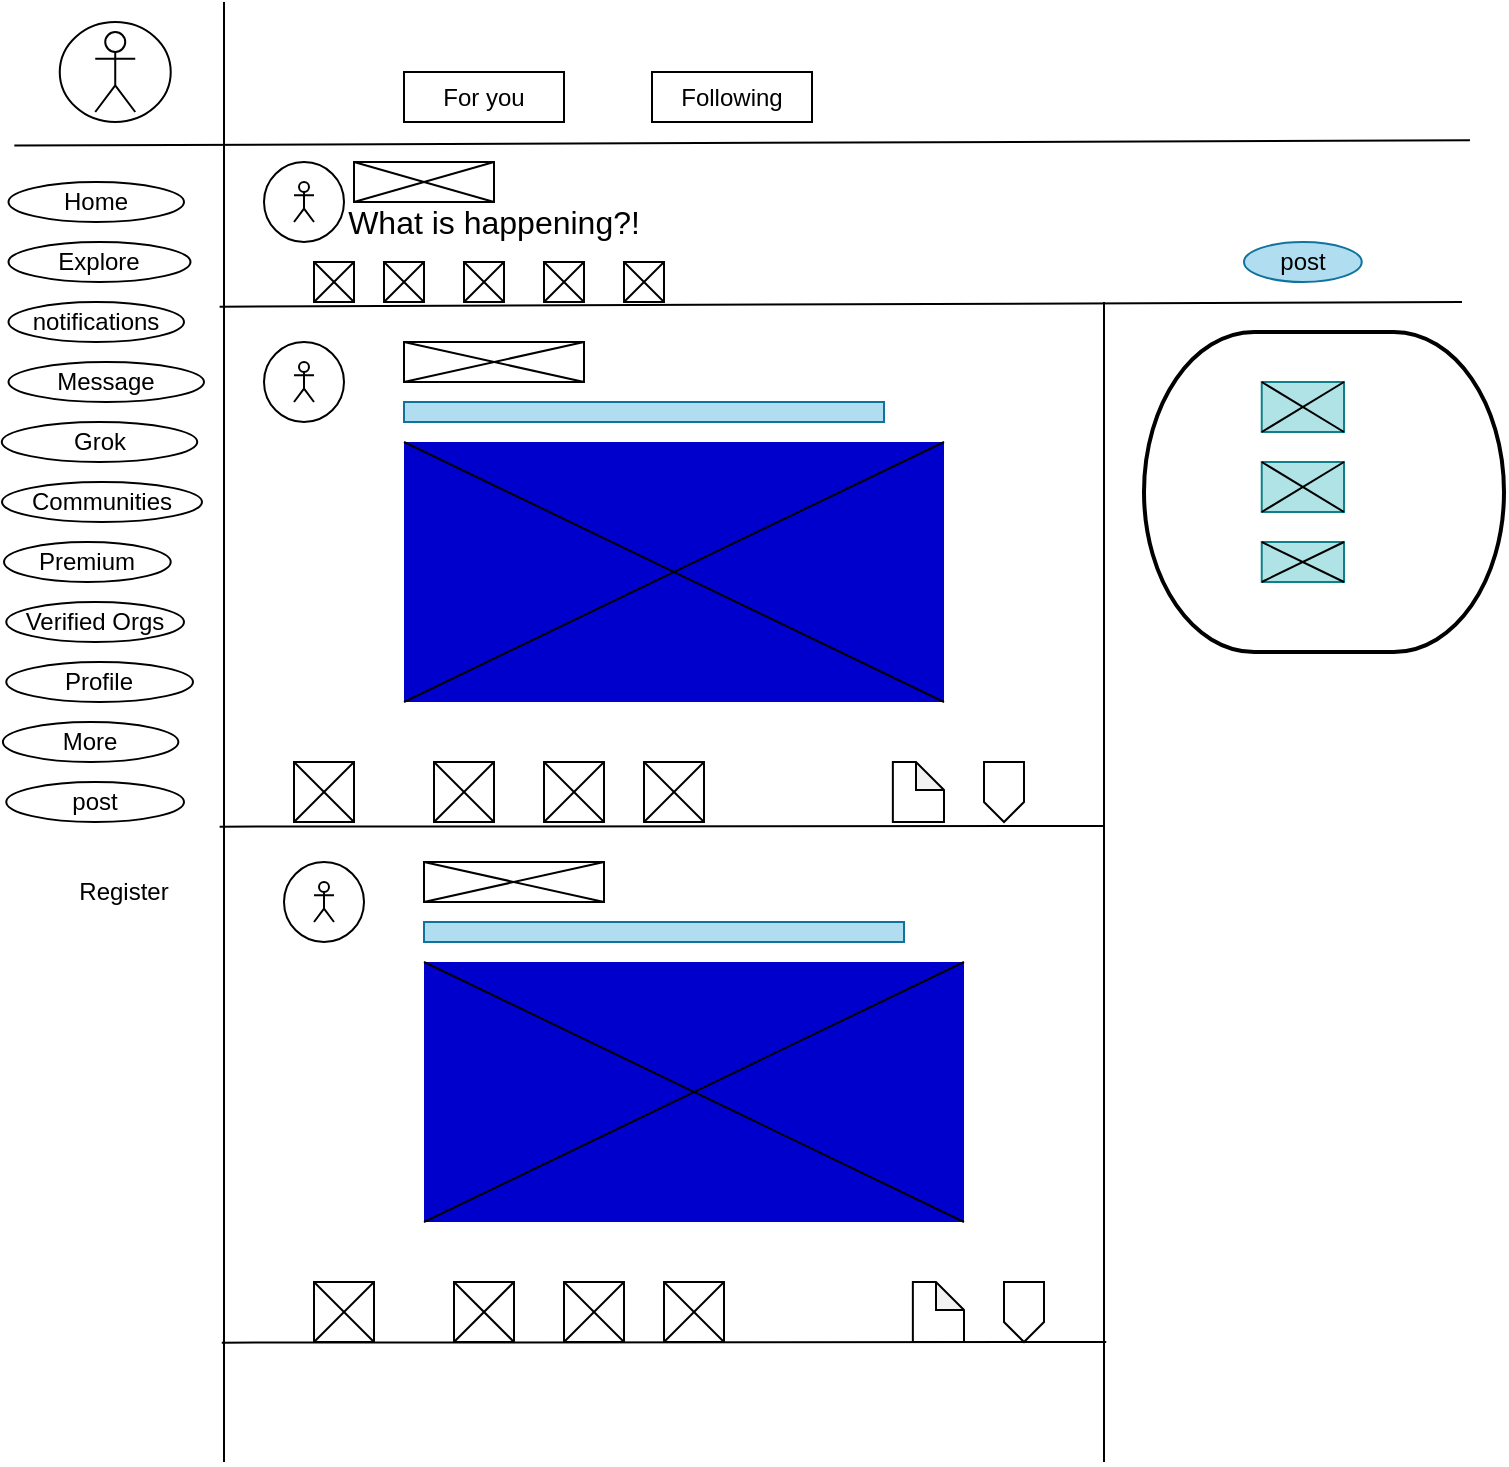 <mxfile version="24.7.17">
  <diagram name="Pagina-1" id="SzeBKCRsk_AWwFdmzQ80">
    <mxGraphModel dx="1290" dy="621" grid="1" gridSize="10" guides="1" tooltips="1" connect="1" arrows="1" fold="1" page="1" pageScale="1" pageWidth="827" pageHeight="1169" math="0" shadow="0">
      <root>
        <mxCell id="0" />
        <mxCell id="1" parent="0" />
        <mxCell id="gKEJSpMiYyEBTIHVQDG1-4" value="" style="whiteSpace=wrap;html=1;shape=umlActor;verticalLabelPosition=bottom;verticalAlign=top;outlineConnect=0;" parent="1" vertex="1">
          <mxGeometry x="95.62" y="65" width="20" height="40" as="geometry" />
        </mxCell>
        <mxCell id="gKEJSpMiYyEBTIHVQDG1-5" value="" style="ellipse;whiteSpace=wrap;html=1;fillColor=none;" parent="1" vertex="1">
          <mxGeometry x="77.87" y="60" width="55.5" height="50" as="geometry" />
        </mxCell>
        <mxCell id="gKEJSpMiYyEBTIHVQDG1-6" value="Home" style="ellipse;whiteSpace=wrap;html=1;fillColor=none;" parent="1" vertex="1">
          <mxGeometry x="52.25" y="140" width="87.75" height="20" as="geometry" />
        </mxCell>
        <mxCell id="gKEJSpMiYyEBTIHVQDG1-7" value="Explore&lt;span style=&quot;color: rgba(0, 0, 0, 0); font-family: monospace; font-size: 0px; text-align: start; text-wrap-mode: nowrap;&quot;&gt;%3CmxGraphModel%3E%3Croot%3E%3CmxCell%20id%3D%220%22%2F%3E%3CmxCell%20id%3D%221%22%20parent%3D%220%22%2F%3E%3CmxCell%20id%3D%222%22%20value%3D%22Home%22%20style%3D%22ellipse%3BwhiteSpace%3Dwrap%3Bhtml%3D1%3BfillColor%3Dnone%3B%22%20vertex%3D%221%22%20parent%3D%221%22%3E%3CmxGeometry%20x%3D%2270%22%20y%3D%22140%22%20width%3D%22100%22%20height%3D%2230%22%20as%3D%22geometry%22%2F%3E%3C%2FmxCell%3E%3C%2Froot%3E%3C%2FmxGraphModel%3E&lt;/span&gt;&lt;span style=&quot;color: rgba(0, 0, 0, 0); font-family: monospace; font-size: 0px; text-align: start; text-wrap-mode: nowrap;&quot;&gt;%3CmxGraphModel%3E%3Croot%3E%3CmxCell%20id%3D%220%22%2F%3E%3CmxCell%20id%3D%221%22%20parent%3D%220%22%2F%3E%3CmxCell%20id%3D%222%22%20value%3D%22Home%22%20style%3D%22ellipse%3BwhiteSpace%3Dwrap%3Bhtml%3D1%3BfillColor%3Dnone%3B%22%20vertex%3D%221%22%20parent%3D%221%22%3E%3CmxGeometry%20x%3D%2270%22%20y%3D%22140%22%20width%3D%22100%22%20height%3D%2230%22%20as%3D%22geometry%22%2F%3E%3C%2FmxCell%3E%3C%2Froot%3E%3C%2FmxGraphModel%3E&lt;/span&gt;" style="ellipse;whiteSpace=wrap;html=1;fillColor=none;" parent="1" vertex="1">
          <mxGeometry x="52.25" y="170" width="91" height="20" as="geometry" />
        </mxCell>
        <mxCell id="gKEJSpMiYyEBTIHVQDG1-8" value="notifications&lt;span style=&quot;color: rgba(0, 0, 0, 0); font-family: monospace; font-size: 0px; text-align: start; text-wrap-mode: nowrap;&quot;&gt;%3CmxGraphModel%3E%3Croot%3E%3CmxCell%20id%3D%220%22%2F%3E%3CmxCell%20id%3D%221%22%20parent%3D%220%22%2F%3E%3CmxCell%20id%3D%222%22%20value%3D%22Home%22%20style%3D%22ellipse%3BwhiteSpace%3Dwrap%3Bhtml%3D1%3BfillColor%3Dnone%3B%22%20vertex%3D%221%22%20parent%3D%221%22%3E%3CmxGeometry%20x%3D%2270%22%20y%3D%22140%22%20width%3D%22100%22%20height%3D%2230%22%20as%3D%22geometry%22%2F%3E%3C%2FmxCell%3E%3C%2Froot%3E%3C%2FmxGraphModel%3E&lt;/span&gt;" style="ellipse;whiteSpace=wrap;html=1;fillColor=none;" parent="1" vertex="1">
          <mxGeometry x="52.25" y="200" width="87.75" height="20" as="geometry" />
        </mxCell>
        <mxCell id="gKEJSpMiYyEBTIHVQDG1-9" value="Message" style="ellipse;whiteSpace=wrap;html=1;fillColor=none;" parent="1" vertex="1">
          <mxGeometry x="52.25" y="230" width="97.75" height="20" as="geometry" />
        </mxCell>
        <mxCell id="gKEJSpMiYyEBTIHVQDG1-10" value="Grok&lt;span style=&quot;color: rgba(0, 0, 0, 0); font-family: monospace; font-size: 0px; text-align: start; text-wrap-mode: nowrap;&quot;&gt;%3CmxGraphModel%3E%3Croot%3E%3CmxCell%20id%3D%220%22%2F%3E%3CmxCell%20id%3D%221%22%20parent%3D%220%22%2F%3E%3CmxCell%20id%3D%222%22%20value%3D%22Message%22%20style%3D%22ellipse%3BwhiteSpace%3Dwrap%3Bhtml%3D1%3BfillColor%3Dnone%3B%22%20vertex%3D%221%22%20parent%3D%221%22%3E%3CmxGeometry%20x%3D%2270%22%20y%3D%22230%22%20width%3D%22100%22%20height%3D%2230%22%20as%3D%22geometry%22%2F%3E%3C%2FmxCell%3E%3C%2Froot%3E%3C%2FmxGraphModel%3E&lt;/span&gt;" style="ellipse;whiteSpace=wrap;html=1;fillColor=none;" parent="1" vertex="1">
          <mxGeometry x="48.88" y="260" width="97.75" height="20" as="geometry" />
        </mxCell>
        <mxCell id="gKEJSpMiYyEBTIHVQDG1-11" value="Communities" style="ellipse;whiteSpace=wrap;html=1;fillColor=none;" parent="1" vertex="1">
          <mxGeometry x="49" y="290" width="100" height="20" as="geometry" />
        </mxCell>
        <mxCell id="gKEJSpMiYyEBTIHVQDG1-12" value="Premium" style="ellipse;whiteSpace=wrap;html=1;fillColor=none;" parent="1" vertex="1">
          <mxGeometry x="50" y="320" width="83.37" height="20" as="geometry" />
        </mxCell>
        <mxCell id="gKEJSpMiYyEBTIHVQDG1-13" value="Verified Orgs" style="ellipse;whiteSpace=wrap;html=1;fillColor=none;" parent="1" vertex="1">
          <mxGeometry x="51.13" y="350" width="88.87" height="20" as="geometry" />
        </mxCell>
        <mxCell id="gKEJSpMiYyEBTIHVQDG1-14" value="Profile" style="ellipse;whiteSpace=wrap;html=1;fillColor=none;" parent="1" vertex="1">
          <mxGeometry x="51.13" y="380" width="93.37" height="20" as="geometry" />
        </mxCell>
        <mxCell id="gKEJSpMiYyEBTIHVQDG1-15" value="More" style="ellipse;whiteSpace=wrap;html=1;fillColor=none;" parent="1" vertex="1">
          <mxGeometry x="49.44" y="410" width="87.75" height="20" as="geometry" />
        </mxCell>
        <mxCell id="gKEJSpMiYyEBTIHVQDG1-16" value="post" style="ellipse;whiteSpace=wrap;html=1;fillColor=none;" parent="1" vertex="1">
          <mxGeometry x="51.13" y="440" width="88.87" height="20" as="geometry" />
        </mxCell>
        <mxCell id="gKEJSpMiYyEBTIHVQDG1-17" value="Register" style="text;html=1;align=center;verticalAlign=middle;whiteSpace=wrap;rounded=0;" parent="1" vertex="1">
          <mxGeometry x="80" y="480" width="60" height="30" as="geometry" />
        </mxCell>
        <mxCell id="gKEJSpMiYyEBTIHVQDG1-18" value="" style="endArrow=none;html=1;rounded=0;exitX=0.004;exitY=0.138;exitDx=0;exitDy=0;exitPerimeter=0;entryX=1.001;entryY=0.133;entryDx=0;entryDy=0;entryPerimeter=0;" parent="1" edge="1">
          <mxGeometry width="50" height="50" relative="1" as="geometry">
            <mxPoint x="55.17" y="121.76" as="sourcePoint" />
            <mxPoint x="782.98" y="119.16" as="targetPoint" />
          </mxGeometry>
        </mxCell>
        <mxCell id="gKEJSpMiYyEBTIHVQDG1-20" value="For you" style="rounded=0;whiteSpace=wrap;html=1;" parent="1" vertex="1">
          <mxGeometry x="250" y="85" width="80" height="25" as="geometry" />
        </mxCell>
        <mxCell id="gKEJSpMiYyEBTIHVQDG1-21" value="Following" style="rounded=0;whiteSpace=wrap;html=1;" parent="1" vertex="1">
          <mxGeometry x="374" y="85" width="80" height="25" as="geometry" />
        </mxCell>
        <mxCell id="gKEJSpMiYyEBTIHVQDG1-22" value="" style="endArrow=none;html=1;rounded=0;exitX=0.004;exitY=0.138;exitDx=0;exitDy=0;exitPerimeter=0;" parent="1" edge="1">
          <mxGeometry width="50" height="50" relative="1" as="geometry">
            <mxPoint x="160" y="50" as="sourcePoint" />
            <mxPoint x="160" y="780" as="targetPoint" />
          </mxGeometry>
        </mxCell>
        <mxCell id="gKEJSpMiYyEBTIHVQDG1-23" value="" style="endArrow=none;html=1;rounded=0;entryX=1.003;entryY=0.284;entryDx=0;entryDy=0;entryPerimeter=0;" parent="1" edge="1">
          <mxGeometry width="50" height="50" relative="1" as="geometry">
            <mxPoint x="157.81" y="202.32" as="sourcePoint" />
            <mxPoint x="779" y="200.0" as="targetPoint" />
          </mxGeometry>
        </mxCell>
        <mxCell id="gKEJSpMiYyEBTIHVQDG1-25" value="" style="ellipse;whiteSpace=wrap;html=1;fillColor=none;" parent="1" vertex="1">
          <mxGeometry x="180" y="220" width="40" height="40" as="geometry" />
        </mxCell>
        <mxCell id="gKEJSpMiYyEBTIHVQDG1-28" value="" style="whiteSpace=wrap;html=1;shape=umlActor;verticalLabelPosition=bottom;verticalAlign=top;outlineConnect=0;" parent="1" vertex="1">
          <mxGeometry x="195" y="140" width="10" height="20" as="geometry" />
        </mxCell>
        <mxCell id="gKEJSpMiYyEBTIHVQDG1-29" value="&lt;font style=&quot;font-size: 16px;&quot;&gt;What is happening?!&lt;/font&gt;" style="text;html=1;align=center;verticalAlign=middle;whiteSpace=wrap;rounded=0;" parent="1" vertex="1">
          <mxGeometry x="220" y="160" width="150" as="geometry" />
        </mxCell>
        <mxCell id="gKEJSpMiYyEBTIHVQDG1-30" value="post" style="ellipse;whiteSpace=wrap;html=1;fillColor=#b1ddf0;strokeColor=#10739e;" parent="1" vertex="1">
          <mxGeometry x="670" y="170" width="58.87" height="20" as="geometry" />
        </mxCell>
        <mxCell id="gKEJSpMiYyEBTIHVQDG1-32" value="" style="whiteSpace=wrap;html=1;aspect=fixed;" parent="1" vertex="1">
          <mxGeometry x="205" y="180" width="20" height="20" as="geometry" />
        </mxCell>
        <mxCell id="gKEJSpMiYyEBTIHVQDG1-33" value="" style="whiteSpace=wrap;html=1;aspect=fixed;" parent="1" vertex="1">
          <mxGeometry x="240" y="180" width="20" height="20" as="geometry" />
        </mxCell>
        <mxCell id="gKEJSpMiYyEBTIHVQDG1-34" value="" style="whiteSpace=wrap;html=1;aspect=fixed;" parent="1" vertex="1">
          <mxGeometry x="280" y="180" width="20" height="20" as="geometry" />
        </mxCell>
        <mxCell id="gKEJSpMiYyEBTIHVQDG1-37" value="" style="whiteSpace=wrap;html=1;aspect=fixed;" parent="1" vertex="1">
          <mxGeometry x="320" y="180" width="20" height="20" as="geometry" />
        </mxCell>
        <mxCell id="gKEJSpMiYyEBTIHVQDG1-38" value="" style="whiteSpace=wrap;html=1;aspect=fixed;" parent="1" vertex="1">
          <mxGeometry x="360" y="180" width="20" height="20" as="geometry" />
        </mxCell>
        <mxCell id="gKEJSpMiYyEBTIHVQDG1-39" value="" style="endArrow=none;html=1;rounded=0;entryX=1;entryY=0;entryDx=0;entryDy=0;exitX=1;exitY=0;exitDx=0;exitDy=0;" parent="1" target="gKEJSpMiYyEBTIHVQDG1-38" edge="1">
          <mxGeometry width="50" height="50" relative="1" as="geometry">
            <mxPoint x="360" y="200" as="sourcePoint" />
            <mxPoint x="410" y="150" as="targetPoint" />
          </mxGeometry>
        </mxCell>
        <mxCell id="gKEJSpMiYyEBTIHVQDG1-40" value="" style="endArrow=none;html=1;rounded=0;entryX=1;entryY=0;entryDx=0;entryDy=0;exitX=1;exitY=0;exitDx=0;exitDy=0;" parent="1" edge="1">
          <mxGeometry width="50" height="50" relative="1" as="geometry">
            <mxPoint x="320" y="200" as="sourcePoint" />
            <mxPoint x="340" y="180" as="targetPoint" />
          </mxGeometry>
        </mxCell>
        <mxCell id="gKEJSpMiYyEBTIHVQDG1-41" value="" style="endArrow=none;html=1;rounded=0;entryX=1;entryY=0;entryDx=0;entryDy=0;exitX=1;exitY=0;exitDx=0;exitDy=0;" parent="1" edge="1">
          <mxGeometry width="50" height="50" relative="1" as="geometry">
            <mxPoint x="280" y="200" as="sourcePoint" />
            <mxPoint x="300" y="180" as="targetPoint" />
          </mxGeometry>
        </mxCell>
        <mxCell id="gKEJSpMiYyEBTIHVQDG1-42" value="" style="endArrow=none;html=1;rounded=0;entryX=1;entryY=0;entryDx=0;entryDy=0;exitX=1;exitY=0;exitDx=0;exitDy=0;" parent="1" edge="1">
          <mxGeometry width="50" height="50" relative="1" as="geometry">
            <mxPoint x="240" y="200" as="sourcePoint" />
            <mxPoint x="260" y="180" as="targetPoint" />
          </mxGeometry>
        </mxCell>
        <mxCell id="gKEJSpMiYyEBTIHVQDG1-45" value="" style="endArrow=none;html=1;rounded=0;entryX=1;entryY=0;entryDx=0;entryDy=0;exitX=1;exitY=0;exitDx=0;exitDy=0;" parent="1" edge="1">
          <mxGeometry width="50" height="50" relative="1" as="geometry">
            <mxPoint x="205" y="200" as="sourcePoint" />
            <mxPoint x="225" y="180" as="targetPoint" />
          </mxGeometry>
        </mxCell>
        <mxCell id="gKEJSpMiYyEBTIHVQDG1-46" value="" style="endArrow=none;html=1;rounded=0;entryX=0;entryY=0;entryDx=0;entryDy=0;exitX=1;exitY=1;exitDx=0;exitDy=0;" parent="1" source="gKEJSpMiYyEBTIHVQDG1-32" target="gKEJSpMiYyEBTIHVQDG1-32" edge="1">
          <mxGeometry width="50" height="50" relative="1" as="geometry">
            <mxPoint x="215" y="210" as="sourcePoint" />
            <mxPoint x="235" y="190" as="targetPoint" />
          </mxGeometry>
        </mxCell>
        <mxCell id="gKEJSpMiYyEBTIHVQDG1-47" value="" style="endArrow=none;html=1;rounded=0;entryX=0;entryY=0;entryDx=0;entryDy=0;exitX=1;exitY=1;exitDx=0;exitDy=0;" parent="1" edge="1">
          <mxGeometry width="50" height="50" relative="1" as="geometry">
            <mxPoint x="260" y="200" as="sourcePoint" />
            <mxPoint x="240" y="180" as="targetPoint" />
          </mxGeometry>
        </mxCell>
        <mxCell id="gKEJSpMiYyEBTIHVQDG1-48" value="" style="endArrow=none;html=1;rounded=0;entryX=0;entryY=0;entryDx=0;entryDy=0;exitX=1;exitY=1;exitDx=0;exitDy=0;" parent="1" edge="1">
          <mxGeometry width="50" height="50" relative="1" as="geometry">
            <mxPoint x="300" y="200" as="sourcePoint" />
            <mxPoint x="280" y="180" as="targetPoint" />
          </mxGeometry>
        </mxCell>
        <mxCell id="gKEJSpMiYyEBTIHVQDG1-49" value="" style="endArrow=none;html=1;rounded=0;entryX=0;entryY=0;entryDx=0;entryDy=0;exitX=1;exitY=1;exitDx=0;exitDy=0;" parent="1" edge="1">
          <mxGeometry width="50" height="50" relative="1" as="geometry">
            <mxPoint x="340" y="200" as="sourcePoint" />
            <mxPoint x="320" y="180" as="targetPoint" />
          </mxGeometry>
        </mxCell>
        <mxCell id="gKEJSpMiYyEBTIHVQDG1-50" value="" style="endArrow=none;html=1;rounded=0;entryX=0;entryY=0;entryDx=0;entryDy=0;exitX=1;exitY=1;exitDx=0;exitDy=0;" parent="1" edge="1">
          <mxGeometry width="50" height="50" relative="1" as="geometry">
            <mxPoint x="380" y="200" as="sourcePoint" />
            <mxPoint x="360" y="180" as="targetPoint" />
          </mxGeometry>
        </mxCell>
        <mxCell id="gKEJSpMiYyEBTIHVQDG1-51" value="" style="endArrow=none;html=1;rounded=0;" parent="1" edge="1">
          <mxGeometry width="50" height="50" relative="1" as="geometry">
            <mxPoint x="157.81" y="462.32" as="sourcePoint" />
            <mxPoint x="600" y="462" as="targetPoint" />
          </mxGeometry>
        </mxCell>
        <mxCell id="gKEJSpMiYyEBTIHVQDG1-52" value="" style="ellipse;whiteSpace=wrap;html=1;fillColor=none;" parent="1" vertex="1">
          <mxGeometry x="180" y="130" width="40" height="40" as="geometry" />
        </mxCell>
        <mxCell id="gKEJSpMiYyEBTIHVQDG1-55" value="" style="whiteSpace=wrap;html=1;shape=umlActor;verticalLabelPosition=bottom;verticalAlign=top;outlineConnect=0;" parent="1" vertex="1">
          <mxGeometry x="195" y="230" width="10" height="20" as="geometry" />
        </mxCell>
        <mxCell id="gKEJSpMiYyEBTIHVQDG1-56" value="" style="rounded=0;whiteSpace=wrap;html=1;fillColor=none;" parent="1" vertex="1">
          <mxGeometry x="250" y="220" width="90" height="20" as="geometry" />
        </mxCell>
        <mxCell id="gKEJSpMiYyEBTIHVQDG1-57" value="" style="endArrow=none;html=1;rounded=0;entryX=1;entryY=0;entryDx=0;entryDy=0;exitX=0;exitY=1;exitDx=0;exitDy=0;" parent="1" source="gKEJSpMiYyEBTIHVQDG1-56" target="gKEJSpMiYyEBTIHVQDG1-56" edge="1">
          <mxGeometry width="50" height="50" relative="1" as="geometry">
            <mxPoint x="270" y="290" as="sourcePoint" />
            <mxPoint x="320" y="240" as="targetPoint" />
          </mxGeometry>
        </mxCell>
        <mxCell id="gKEJSpMiYyEBTIHVQDG1-59" value="" style="endArrow=none;html=1;rounded=0;entryX=1;entryY=1;entryDx=0;entryDy=0;exitX=0;exitY=0;exitDx=0;exitDy=0;" parent="1" source="gKEJSpMiYyEBTIHVQDG1-56" target="gKEJSpMiYyEBTIHVQDG1-56" edge="1">
          <mxGeometry width="50" height="50" relative="1" as="geometry">
            <mxPoint x="260" y="250" as="sourcePoint" />
            <mxPoint x="330" y="230" as="targetPoint" />
          </mxGeometry>
        </mxCell>
        <mxCell id="gKEJSpMiYyEBTIHVQDG1-64" value="" style="rounded=0;whiteSpace=wrap;html=1;fillColor=none;" parent="1" vertex="1">
          <mxGeometry x="225" y="130" width="70" height="20" as="geometry" />
        </mxCell>
        <mxCell id="gKEJSpMiYyEBTIHVQDG1-65" value="" style="endArrow=none;html=1;rounded=0;entryX=1;entryY=0;entryDx=0;entryDy=0;exitX=0;exitY=1;exitDx=0;exitDy=0;" parent="1" source="gKEJSpMiYyEBTIHVQDG1-64" target="gKEJSpMiYyEBTIHVQDG1-64" edge="1">
          <mxGeometry width="50" height="50" relative="1" as="geometry">
            <mxPoint x="245" y="200" as="sourcePoint" />
            <mxPoint x="295" y="150" as="targetPoint" />
          </mxGeometry>
        </mxCell>
        <mxCell id="gKEJSpMiYyEBTIHVQDG1-66" value="" style="endArrow=none;html=1;rounded=0;entryX=1;entryY=1;entryDx=0;entryDy=0;exitX=0;exitY=0;exitDx=0;exitDy=0;" parent="1" source="gKEJSpMiYyEBTIHVQDG1-64" target="gKEJSpMiYyEBTIHVQDG1-64" edge="1">
          <mxGeometry width="50" height="50" relative="1" as="geometry">
            <mxPoint x="235" y="160" as="sourcePoint" />
            <mxPoint x="305" y="140" as="targetPoint" />
          </mxGeometry>
        </mxCell>
        <mxCell id="gKEJSpMiYyEBTIHVQDG1-68" value="" style="rounded=0;whiteSpace=wrap;html=1;strokeColor=none;fillColor=#0000CC;" parent="1" vertex="1">
          <mxGeometry x="250" y="270" width="270" height="130" as="geometry" />
        </mxCell>
        <mxCell id="gKEJSpMiYyEBTIHVQDG1-69" value="" style="endArrow=none;html=1;rounded=0;entryX=1;entryY=0;entryDx=0;entryDy=0;exitX=0;exitY=1;exitDx=0;exitDy=0;" parent="1" source="gKEJSpMiYyEBTIHVQDG1-68" target="gKEJSpMiYyEBTIHVQDG1-68" edge="1">
          <mxGeometry width="50" height="50" relative="1" as="geometry">
            <mxPoint x="430" y="410" as="sourcePoint" />
            <mxPoint x="480" y="360" as="targetPoint" />
          </mxGeometry>
        </mxCell>
        <mxCell id="gKEJSpMiYyEBTIHVQDG1-70" value="" style="endArrow=none;html=1;rounded=0;entryX=1;entryY=1;entryDx=0;entryDy=0;exitX=0;exitY=0;exitDx=0;exitDy=0;" parent="1" source="gKEJSpMiYyEBTIHVQDG1-68" target="gKEJSpMiYyEBTIHVQDG1-68" edge="1">
          <mxGeometry width="50" height="50" relative="1" as="geometry">
            <mxPoint x="280" y="470" as="sourcePoint" />
            <mxPoint x="690" y="270" as="targetPoint" />
          </mxGeometry>
        </mxCell>
        <mxCell id="gKEJSpMiYyEBTIHVQDG1-72" value="" style="rounded=0;whiteSpace=wrap;html=1;fillColor=#b1ddf0;strokeColor=#10739e;" parent="1" vertex="1">
          <mxGeometry x="250" y="250" width="240" height="10" as="geometry" />
        </mxCell>
        <mxCell id="gKEJSpMiYyEBTIHVQDG1-73" value="" style="whiteSpace=wrap;html=1;aspect=fixed;fillColor=none;" parent="1" vertex="1">
          <mxGeometry x="195" y="430" width="30" height="30" as="geometry" />
        </mxCell>
        <mxCell id="gKEJSpMiYyEBTIHVQDG1-77" value="" style="whiteSpace=wrap;html=1;aspect=fixed;fillColor=none;" parent="1" vertex="1">
          <mxGeometry x="265" y="430" width="30" height="30" as="geometry" />
        </mxCell>
        <mxCell id="gKEJSpMiYyEBTIHVQDG1-78" value="" style="whiteSpace=wrap;html=1;aspect=fixed;fillColor=none;" parent="1" vertex="1">
          <mxGeometry x="320" y="430" width="30" height="30" as="geometry" />
        </mxCell>
        <mxCell id="gKEJSpMiYyEBTIHVQDG1-79" value="" style="whiteSpace=wrap;html=1;aspect=fixed;fillColor=none;" parent="1" vertex="1">
          <mxGeometry x="370" y="430" width="30" height="30" as="geometry" />
        </mxCell>
        <mxCell id="gKEJSpMiYyEBTIHVQDG1-80" value="" style="endArrow=none;html=1;rounded=0;" parent="1" edge="1">
          <mxGeometry width="50" height="50" relative="1" as="geometry">
            <mxPoint x="195" y="460" as="sourcePoint" />
            <mxPoint x="225" y="430" as="targetPoint" />
          </mxGeometry>
        </mxCell>
        <mxCell id="gKEJSpMiYyEBTIHVQDG1-81" value="" style="endArrow=none;html=1;rounded=0;entryX=1;entryY=0;entryDx=0;entryDy=0;exitX=0;exitY=1;exitDx=0;exitDy=0;" parent="1" source="gKEJSpMiYyEBTIHVQDG1-77" target="gKEJSpMiYyEBTIHVQDG1-77" edge="1">
          <mxGeometry width="50" height="50" relative="1" as="geometry">
            <mxPoint x="210" y="530" as="sourcePoint" />
            <mxPoint x="240" y="500" as="targetPoint" />
          </mxGeometry>
        </mxCell>
        <mxCell id="gKEJSpMiYyEBTIHVQDG1-82" value="" style="endArrow=none;html=1;rounded=0;entryX=1;entryY=0;entryDx=0;entryDy=0;exitX=0;exitY=1;exitDx=0;exitDy=0;" parent="1" source="gKEJSpMiYyEBTIHVQDG1-78" target="gKEJSpMiYyEBTIHVQDG1-78" edge="1">
          <mxGeometry width="50" height="50" relative="1" as="geometry">
            <mxPoint x="220" y="540" as="sourcePoint" />
            <mxPoint x="250" y="510" as="targetPoint" />
          </mxGeometry>
        </mxCell>
        <mxCell id="gKEJSpMiYyEBTIHVQDG1-83" value="" style="endArrow=none;html=1;rounded=0;entryX=1;entryY=0;entryDx=0;entryDy=0;exitX=0;exitY=1;exitDx=0;exitDy=0;" parent="1" edge="1">
          <mxGeometry width="50" height="50" relative="1" as="geometry">
            <mxPoint x="370" y="460" as="sourcePoint" />
            <mxPoint x="400" y="430" as="targetPoint" />
          </mxGeometry>
        </mxCell>
        <mxCell id="gKEJSpMiYyEBTIHVQDG1-84" value="" style="endArrow=none;html=1;rounded=0;entryX=0;entryY=0;entryDx=0;entryDy=0;exitX=1;exitY=1;exitDx=0;exitDy=0;" parent="1" source="gKEJSpMiYyEBTIHVQDG1-73" target="gKEJSpMiYyEBTIHVQDG1-73" edge="1">
          <mxGeometry width="50" height="50" relative="1" as="geometry">
            <mxPoint x="430" y="450" as="sourcePoint" />
            <mxPoint x="480" y="400" as="targetPoint" />
          </mxGeometry>
        </mxCell>
        <mxCell id="gKEJSpMiYyEBTIHVQDG1-85" value="" style="endArrow=none;html=1;rounded=0;entryX=0;entryY=0;entryDx=0;entryDy=0;exitX=1;exitY=1;exitDx=0;exitDy=0;" parent="1" edge="1">
          <mxGeometry width="50" height="50" relative="1" as="geometry">
            <mxPoint x="295" y="460" as="sourcePoint" />
            <mxPoint x="265" y="430" as="targetPoint" />
          </mxGeometry>
        </mxCell>
        <mxCell id="gKEJSpMiYyEBTIHVQDG1-86" value="" style="endArrow=none;html=1;rounded=0;entryX=0;entryY=0;entryDx=0;entryDy=0;exitX=1;exitY=1;exitDx=0;exitDy=0;" parent="1" edge="1">
          <mxGeometry width="50" height="50" relative="1" as="geometry">
            <mxPoint x="350" y="460" as="sourcePoint" />
            <mxPoint x="320" y="430" as="targetPoint" />
          </mxGeometry>
        </mxCell>
        <mxCell id="gKEJSpMiYyEBTIHVQDG1-87" value="" style="endArrow=none;html=1;rounded=0;entryX=0;entryY=0;entryDx=0;entryDy=0;exitX=1;exitY=1;exitDx=0;exitDy=0;" parent="1" source="gKEJSpMiYyEBTIHVQDG1-79" edge="1">
          <mxGeometry width="50" height="50" relative="1" as="geometry">
            <mxPoint x="420" y="480" as="sourcePoint" />
            <mxPoint x="370" y="430" as="targetPoint" />
          </mxGeometry>
        </mxCell>
        <mxCell id="gKEJSpMiYyEBTIHVQDG1-92" value="" style="shape=note;whiteSpace=wrap;html=1;backgroundOutline=1;darkOpacity=0.05;size=14;" parent="1" vertex="1">
          <mxGeometry x="494.43" y="430" width="25.57" height="30" as="geometry" />
        </mxCell>
        <mxCell id="gKEJSpMiYyEBTIHVQDG1-94" value="" style="shape=offPageConnector;whiteSpace=wrap;html=1;size=0.333;" parent="1" vertex="1">
          <mxGeometry x="540" y="430" width="20" height="30" as="geometry" />
        </mxCell>
        <mxCell id="gKEJSpMiYyEBTIHVQDG1-95" value="" style="endArrow=none;html=1;rounded=0;" parent="1" edge="1">
          <mxGeometry width="50" height="50" relative="1" as="geometry">
            <mxPoint x="600" y="200" as="sourcePoint" />
            <mxPoint x="600" y="780" as="targetPoint" />
          </mxGeometry>
        </mxCell>
        <mxCell id="gKEJSpMiYyEBTIHVQDG1-107" value="" style="strokeWidth=2;html=1;shape=mxgraph.flowchart.terminator;whiteSpace=wrap;fillColor=none;" parent="1" vertex="1">
          <mxGeometry x="620" y="215" width="180" height="160" as="geometry" />
        </mxCell>
        <mxCell id="gKEJSpMiYyEBTIHVQDG1-108" value="" style="rounded=0;whiteSpace=wrap;html=1;fillColor=#b0e3e6;strokeColor=#0e8088;" parent="1" vertex="1">
          <mxGeometry x="678.87" y="240" width="41.13" height="25" as="geometry" />
        </mxCell>
        <mxCell id="gKEJSpMiYyEBTIHVQDG1-109" value="" style="endArrow=none;html=1;rounded=0;entryX=1;entryY=0;entryDx=0;entryDy=0;exitX=0;exitY=1;exitDx=0;exitDy=0;" parent="1" source="gKEJSpMiYyEBTIHVQDG1-108" target="gKEJSpMiYyEBTIHVQDG1-108" edge="1">
          <mxGeometry width="50" height="50" relative="1" as="geometry">
            <mxPoint x="690" y="365" as="sourcePoint" />
            <mxPoint x="740" y="315" as="targetPoint" />
          </mxGeometry>
        </mxCell>
        <mxCell id="gKEJSpMiYyEBTIHVQDG1-110" value="" style="endArrow=none;html=1;rounded=0;entryX=1;entryY=1;entryDx=0;entryDy=0;exitX=0;exitY=0;exitDx=0;exitDy=0;" parent="1" source="gKEJSpMiYyEBTIHVQDG1-108" target="gKEJSpMiYyEBTIHVQDG1-108" edge="1">
          <mxGeometry width="50" height="50" relative="1" as="geometry">
            <mxPoint x="660" y="295" as="sourcePoint" />
            <mxPoint x="780" y="235" as="targetPoint" />
          </mxGeometry>
        </mxCell>
        <mxCell id="gKEJSpMiYyEBTIHVQDG1-111" value="" style="rounded=0;whiteSpace=wrap;html=1;fillColor=#b0e3e6;strokeColor=#0e8088;" parent="1" vertex="1">
          <mxGeometry x="678.87" y="280" width="41.13" height="25" as="geometry" />
        </mxCell>
        <mxCell id="gKEJSpMiYyEBTIHVQDG1-112" value="" style="endArrow=none;html=1;rounded=0;entryX=1;entryY=0;entryDx=0;entryDy=0;exitX=0;exitY=1;exitDx=0;exitDy=0;" parent="1" source="gKEJSpMiYyEBTIHVQDG1-111" target="gKEJSpMiYyEBTIHVQDG1-111" edge="1">
          <mxGeometry width="50" height="50" relative="1" as="geometry">
            <mxPoint x="690" y="450" as="sourcePoint" />
            <mxPoint x="740" y="400" as="targetPoint" />
          </mxGeometry>
        </mxCell>
        <mxCell id="gKEJSpMiYyEBTIHVQDG1-113" value="" style="endArrow=none;html=1;rounded=0;entryX=1;entryY=1;entryDx=0;entryDy=0;exitX=0;exitY=0;exitDx=0;exitDy=0;" parent="1" source="gKEJSpMiYyEBTIHVQDG1-111" target="gKEJSpMiYyEBTIHVQDG1-111" edge="1">
          <mxGeometry width="50" height="50" relative="1" as="geometry">
            <mxPoint x="660" y="380" as="sourcePoint" />
            <mxPoint x="780" y="320" as="targetPoint" />
          </mxGeometry>
        </mxCell>
        <mxCell id="gKEJSpMiYyEBTIHVQDG1-114" value="" style="rounded=0;whiteSpace=wrap;html=1;fillColor=#b0e3e6;strokeColor=#0e8088;" parent="1" vertex="1">
          <mxGeometry x="678.87" y="320" width="41.13" height="20" as="geometry" />
        </mxCell>
        <mxCell id="gKEJSpMiYyEBTIHVQDG1-115" value="" style="endArrow=none;html=1;rounded=0;entryX=1;entryY=0;entryDx=0;entryDy=0;exitX=0;exitY=1;exitDx=0;exitDy=0;" parent="1" source="gKEJSpMiYyEBTIHVQDG1-114" target="gKEJSpMiYyEBTIHVQDG1-114" edge="1">
          <mxGeometry width="50" height="50" relative="1" as="geometry">
            <mxPoint x="690" y="545" as="sourcePoint" />
            <mxPoint x="740" y="495" as="targetPoint" />
          </mxGeometry>
        </mxCell>
        <mxCell id="gKEJSpMiYyEBTIHVQDG1-116" value="" style="endArrow=none;html=1;rounded=0;entryX=1;entryY=1;entryDx=0;entryDy=0;exitX=0;exitY=0;exitDx=0;exitDy=0;" parent="1" source="gKEJSpMiYyEBTIHVQDG1-114" target="gKEJSpMiYyEBTIHVQDG1-114" edge="1">
          <mxGeometry width="50" height="50" relative="1" as="geometry">
            <mxPoint x="660" y="475" as="sourcePoint" />
            <mxPoint x="780" y="415" as="targetPoint" />
          </mxGeometry>
        </mxCell>
        <mxCell id="gKEJSpMiYyEBTIHVQDG1-120" value="" style="ellipse;whiteSpace=wrap;html=1;fillColor=none;" parent="1" vertex="1">
          <mxGeometry x="190" y="480" width="40" height="40" as="geometry" />
        </mxCell>
        <mxCell id="gKEJSpMiYyEBTIHVQDG1-121" value="" style="whiteSpace=wrap;html=1;shape=umlActor;verticalLabelPosition=bottom;verticalAlign=top;outlineConnect=0;" parent="1" vertex="1">
          <mxGeometry x="205" y="490" width="10" height="20" as="geometry" />
        </mxCell>
        <mxCell id="gKEJSpMiYyEBTIHVQDG1-122" value="" style="rounded=0;whiteSpace=wrap;html=1;fillColor=none;" parent="1" vertex="1">
          <mxGeometry x="260" y="480" width="90" height="20" as="geometry" />
        </mxCell>
        <mxCell id="gKEJSpMiYyEBTIHVQDG1-123" value="" style="endArrow=none;html=1;rounded=0;entryX=1;entryY=0;entryDx=0;entryDy=0;exitX=0;exitY=1;exitDx=0;exitDy=0;" parent="1" source="gKEJSpMiYyEBTIHVQDG1-122" target="gKEJSpMiYyEBTIHVQDG1-122" edge="1">
          <mxGeometry width="50" height="50" relative="1" as="geometry">
            <mxPoint x="280" y="550" as="sourcePoint" />
            <mxPoint x="330" y="500" as="targetPoint" />
          </mxGeometry>
        </mxCell>
        <mxCell id="gKEJSpMiYyEBTIHVQDG1-124" value="" style="endArrow=none;html=1;rounded=0;entryX=1;entryY=1;entryDx=0;entryDy=0;exitX=0;exitY=0;exitDx=0;exitDy=0;" parent="1" source="gKEJSpMiYyEBTIHVQDG1-122" target="gKEJSpMiYyEBTIHVQDG1-122" edge="1">
          <mxGeometry width="50" height="50" relative="1" as="geometry">
            <mxPoint x="270" y="510" as="sourcePoint" />
            <mxPoint x="340" y="490" as="targetPoint" />
          </mxGeometry>
        </mxCell>
        <mxCell id="gKEJSpMiYyEBTIHVQDG1-125" value="" style="rounded=0;whiteSpace=wrap;html=1;strokeColor=none;fillColor=#0000CC;" parent="1" vertex="1">
          <mxGeometry x="260" y="530" width="270" height="130" as="geometry" />
        </mxCell>
        <mxCell id="gKEJSpMiYyEBTIHVQDG1-126" value="" style="endArrow=none;html=1;rounded=0;entryX=1;entryY=0;entryDx=0;entryDy=0;exitX=0;exitY=1;exitDx=0;exitDy=0;" parent="1" source="gKEJSpMiYyEBTIHVQDG1-125" target="gKEJSpMiYyEBTIHVQDG1-125" edge="1">
          <mxGeometry width="50" height="50" relative="1" as="geometry">
            <mxPoint x="440" y="670" as="sourcePoint" />
            <mxPoint x="490" y="620" as="targetPoint" />
          </mxGeometry>
        </mxCell>
        <mxCell id="gKEJSpMiYyEBTIHVQDG1-127" value="" style="endArrow=none;html=1;rounded=0;entryX=1;entryY=1;entryDx=0;entryDy=0;exitX=0;exitY=0;exitDx=0;exitDy=0;" parent="1" source="gKEJSpMiYyEBTIHVQDG1-125" target="gKEJSpMiYyEBTIHVQDG1-125" edge="1">
          <mxGeometry width="50" height="50" relative="1" as="geometry">
            <mxPoint x="290" y="730" as="sourcePoint" />
            <mxPoint x="700" y="530" as="targetPoint" />
          </mxGeometry>
        </mxCell>
        <mxCell id="gKEJSpMiYyEBTIHVQDG1-128" value="" style="rounded=0;whiteSpace=wrap;html=1;fillColor=#b1ddf0;strokeColor=#10739e;" parent="1" vertex="1">
          <mxGeometry x="260" y="510" width="240" height="10" as="geometry" />
        </mxCell>
        <mxCell id="gKEJSpMiYyEBTIHVQDG1-129" value="" style="whiteSpace=wrap;html=1;aspect=fixed;fillColor=none;" parent="1" vertex="1">
          <mxGeometry x="205" y="690" width="30" height="30" as="geometry" />
        </mxCell>
        <mxCell id="gKEJSpMiYyEBTIHVQDG1-130" value="" style="whiteSpace=wrap;html=1;aspect=fixed;fillColor=none;" parent="1" vertex="1">
          <mxGeometry x="275" y="690" width="30" height="30" as="geometry" />
        </mxCell>
        <mxCell id="gKEJSpMiYyEBTIHVQDG1-131" value="" style="whiteSpace=wrap;html=1;aspect=fixed;fillColor=none;" parent="1" vertex="1">
          <mxGeometry x="330" y="690" width="30" height="30" as="geometry" />
        </mxCell>
        <mxCell id="gKEJSpMiYyEBTIHVQDG1-132" value="" style="whiteSpace=wrap;html=1;aspect=fixed;fillColor=none;" parent="1" vertex="1">
          <mxGeometry x="380" y="690" width="30" height="30" as="geometry" />
        </mxCell>
        <mxCell id="gKEJSpMiYyEBTIHVQDG1-133" value="" style="endArrow=none;html=1;rounded=0;" parent="1" edge="1">
          <mxGeometry width="50" height="50" relative="1" as="geometry">
            <mxPoint x="205" y="720" as="sourcePoint" />
            <mxPoint x="235" y="690" as="targetPoint" />
          </mxGeometry>
        </mxCell>
        <mxCell id="gKEJSpMiYyEBTIHVQDG1-134" value="" style="endArrow=none;html=1;rounded=0;entryX=1;entryY=0;entryDx=0;entryDy=0;exitX=0;exitY=1;exitDx=0;exitDy=0;" parent="1" source="gKEJSpMiYyEBTIHVQDG1-130" target="gKEJSpMiYyEBTIHVQDG1-130" edge="1">
          <mxGeometry width="50" height="50" relative="1" as="geometry">
            <mxPoint x="220" y="790" as="sourcePoint" />
            <mxPoint x="250" y="760" as="targetPoint" />
          </mxGeometry>
        </mxCell>
        <mxCell id="gKEJSpMiYyEBTIHVQDG1-135" value="" style="endArrow=none;html=1;rounded=0;entryX=1;entryY=0;entryDx=0;entryDy=0;exitX=0;exitY=1;exitDx=0;exitDy=0;" parent="1" source="gKEJSpMiYyEBTIHVQDG1-131" target="gKEJSpMiYyEBTIHVQDG1-131" edge="1">
          <mxGeometry width="50" height="50" relative="1" as="geometry">
            <mxPoint x="230" y="800" as="sourcePoint" />
            <mxPoint x="260" y="770" as="targetPoint" />
          </mxGeometry>
        </mxCell>
        <mxCell id="gKEJSpMiYyEBTIHVQDG1-136" value="" style="endArrow=none;html=1;rounded=0;entryX=1;entryY=0;entryDx=0;entryDy=0;exitX=0;exitY=1;exitDx=0;exitDy=0;" parent="1" edge="1">
          <mxGeometry width="50" height="50" relative="1" as="geometry">
            <mxPoint x="380" y="720" as="sourcePoint" />
            <mxPoint x="410" y="690" as="targetPoint" />
          </mxGeometry>
        </mxCell>
        <mxCell id="gKEJSpMiYyEBTIHVQDG1-137" value="" style="endArrow=none;html=1;rounded=0;entryX=0;entryY=0;entryDx=0;entryDy=0;exitX=1;exitY=1;exitDx=0;exitDy=0;" parent="1" source="gKEJSpMiYyEBTIHVQDG1-129" target="gKEJSpMiYyEBTIHVQDG1-129" edge="1">
          <mxGeometry width="50" height="50" relative="1" as="geometry">
            <mxPoint x="440" y="710" as="sourcePoint" />
            <mxPoint x="490" y="660" as="targetPoint" />
          </mxGeometry>
        </mxCell>
        <mxCell id="gKEJSpMiYyEBTIHVQDG1-138" value="" style="endArrow=none;html=1;rounded=0;entryX=0;entryY=0;entryDx=0;entryDy=0;exitX=1;exitY=1;exitDx=0;exitDy=0;" parent="1" edge="1">
          <mxGeometry width="50" height="50" relative="1" as="geometry">
            <mxPoint x="305" y="720" as="sourcePoint" />
            <mxPoint x="275" y="690" as="targetPoint" />
          </mxGeometry>
        </mxCell>
        <mxCell id="gKEJSpMiYyEBTIHVQDG1-139" value="" style="endArrow=none;html=1;rounded=0;entryX=0;entryY=0;entryDx=0;entryDy=0;exitX=1;exitY=1;exitDx=0;exitDy=0;" parent="1" edge="1">
          <mxGeometry width="50" height="50" relative="1" as="geometry">
            <mxPoint x="360" y="720" as="sourcePoint" />
            <mxPoint x="330" y="690" as="targetPoint" />
          </mxGeometry>
        </mxCell>
        <mxCell id="gKEJSpMiYyEBTIHVQDG1-140" value="" style="endArrow=none;html=1;rounded=0;entryX=0;entryY=0;entryDx=0;entryDy=0;exitX=1;exitY=1;exitDx=0;exitDy=0;" parent="1" source="gKEJSpMiYyEBTIHVQDG1-132" edge="1">
          <mxGeometry width="50" height="50" relative="1" as="geometry">
            <mxPoint x="430" y="740" as="sourcePoint" />
            <mxPoint x="380" y="690" as="targetPoint" />
          </mxGeometry>
        </mxCell>
        <mxCell id="gKEJSpMiYyEBTIHVQDG1-141" value="" style="shape=note;whiteSpace=wrap;html=1;backgroundOutline=1;darkOpacity=0.05;size=14;" parent="1" vertex="1">
          <mxGeometry x="504.43" y="690" width="25.57" height="30" as="geometry" />
        </mxCell>
        <mxCell id="gKEJSpMiYyEBTIHVQDG1-142" value="" style="shape=offPageConnector;whiteSpace=wrap;html=1;size=0.333;" parent="1" vertex="1">
          <mxGeometry x="550" y="690" width="20" height="30" as="geometry" />
        </mxCell>
        <mxCell id="gKEJSpMiYyEBTIHVQDG1-143" value="" style="endArrow=none;html=1;rounded=0;" parent="1" edge="1">
          <mxGeometry width="50" height="50" relative="1" as="geometry">
            <mxPoint x="158.91" y="720.32" as="sourcePoint" />
            <mxPoint x="601.1" y="720" as="targetPoint" />
          </mxGeometry>
        </mxCell>
      </root>
    </mxGraphModel>
  </diagram>
</mxfile>
